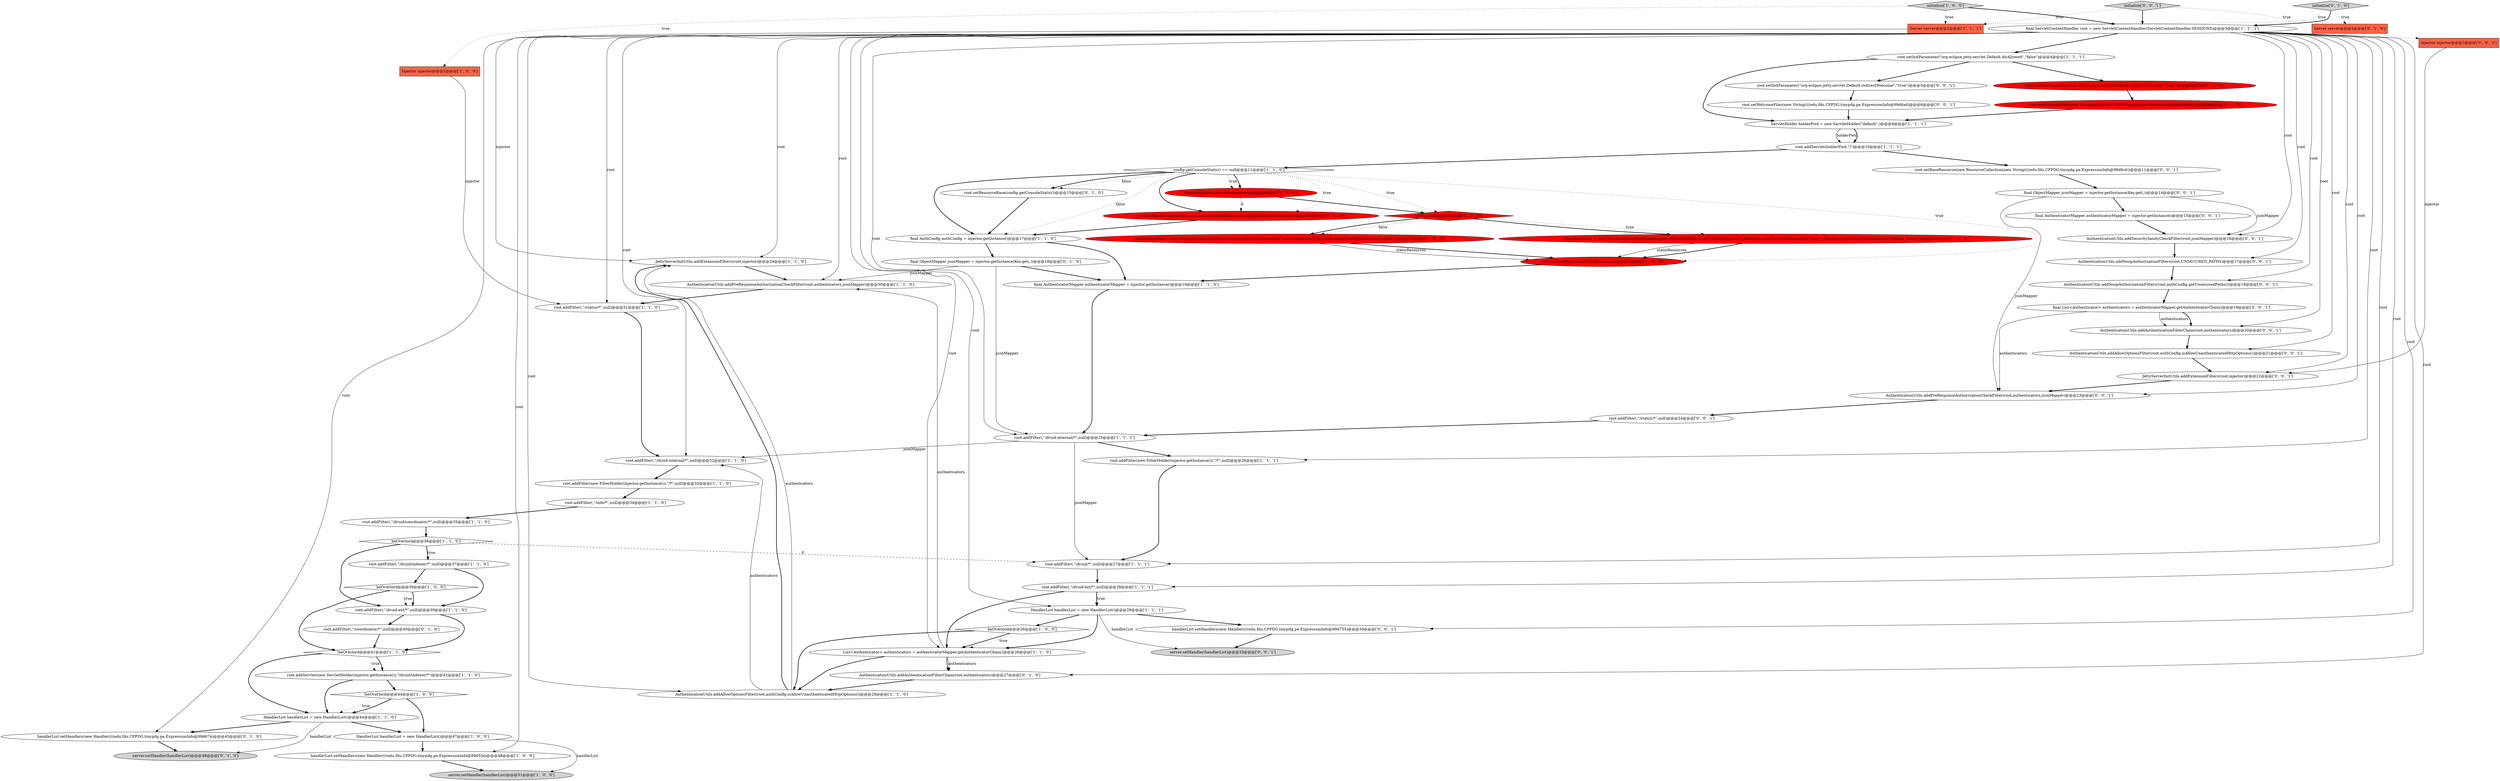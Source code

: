 digraph {
23 [style = filled, label = "server.setHandler(handlerList)@@@51@@@['1', '0', '0']", fillcolor = lightgray, shape = ellipse image = "AAA0AAABBB1BBB"];
41 [style = filled, label = "root.addFilter(,\"/coordinator/*\",null)@@@40@@@['0', '1', '0']", fillcolor = white, shape = ellipse image = "AAA0AAABBB2BBB"];
0 [style = filled, label = "root.addServlet(holderPwd,\"/\")@@@10@@@['1', '1', '1']", fillcolor = white, shape = ellipse image = "AAA0AAABBB1BBB"];
45 [style = filled, label = "Server server@@@2@@@['0', '1', '0']", fillcolor = tomato, shape = box image = "AAA0AAABBB2BBB"];
58 [style = filled, label = "final List<Authenticator> authenticators = authenticatorMapper.getAuthenticatorChain()@@@19@@@['0', '0', '1']", fillcolor = white, shape = ellipse image = "AAA0AAABBB3BBB"];
6 [style = filled, label = "JettyServerInitUtils.addExtensionFilters(root,injector)@@@29@@@['1', '1', '0']", fillcolor = white, shape = ellipse image = "AAA0AAABBB1BBB"];
19 [style = filled, label = "root.addFilter(new FilterHolder(injector.getInstance()),\"/*\",null)@@@33@@@['1', '1', '0']", fillcolor = white, shape = ellipse image = "AAA0AAABBB1BBB"];
4 [style = filled, label = "root.addFilter(,\"/druid-internal/*\",null)@@@32@@@['1', '1', '0']", fillcolor = white, shape = ellipse image = "AAA0AAABBB1BBB"];
55 [style = filled, label = "initialize['0', '0', '1']", fillcolor = lightgray, shape = diamond image = "AAA0AAABBB3BBB"];
62 [style = filled, label = "root.addFilter(,\"/status/*\",null)@@@24@@@['0', '0', '1']", fillcolor = white, shape = ellipse image = "AAA0AAABBB3BBB"];
12 [style = filled, label = "HandlerList handlerList = new HandlerList()@@@44@@@['1', '1', '0']", fillcolor = white, shape = ellipse image = "AAA0AAABBB1BBB"];
46 [style = filled, label = "initialize['0', '1', '0']", fillcolor = lightgray, shape = diamond image = "AAA0AAABBB2BBB"];
63 [style = filled, label = "AuthenticationUtils.addAuthenticationFilterChain(root,authenticators)@@@20@@@['0', '0', '1']", fillcolor = white, shape = ellipse image = "AAA0AAABBB3BBB"];
7 [style = filled, label = "ResourceCollection staticResources@@@8@@@['1', '0', '0']", fillcolor = red, shape = ellipse image = "AAA1AAABBB1BBB"];
31 [style = filled, label = "beOverlord@@@39@@@['1', '0', '0']", fillcolor = white, shape = diamond image = "AAA0AAABBB1BBB"];
52 [style = filled, label = "root.setWelcomeFiles(new String((((edu.fdu.CPPDG.tinypdg.pe.ExpressionInfo@99d6ad)@@@6@@@['0', '0', '1']", fillcolor = white, shape = ellipse image = "AAA0AAABBB3BBB"];
66 [style = filled, label = "AuthenticationUtils.addAllowOptionsFilter(root,authConfig.isAllowUnauthenticatedHttpOptions())@@@21@@@['0', '0', '1']", fillcolor = white, shape = ellipse image = "AAA0AAABBB3BBB"];
69 [style = filled, label = "server.setHandler(handlerList)@@@33@@@['0', '0', '1']", fillcolor = lightgray, shape = ellipse image = "AAA0AAABBB3BBB"];
56 [style = filled, label = "final AuthenticatorMapper authenticatorMapper = injector.getInstance()@@@15@@@['0', '0', '1']", fillcolor = white, shape = ellipse image = "AAA0AAABBB3BBB"];
3 [style = filled, label = "handlerList.setHandlers(new Handler((((edu.fdu.CPPDG.tinypdg.pe.ExpressionInfo@99d55a)@@@48@@@['1', '0', '0']", fillcolor = white, shape = ellipse image = "AAA0AAABBB1BBB"];
2 [style = filled, label = "AuthenticationUtils.addAllowOptionsFilter(root,authConfig.isAllowUnauthenticatedHttpOptions())@@@28@@@['1', '1', '0']", fillcolor = white, shape = ellipse image = "AAA0AAABBB1BBB"];
9 [style = filled, label = "root.addFilter(,\"/druid-ext/*\",null)@@@28@@@['1', '1', '1']", fillcolor = white, shape = ellipse image = "AAA0AAABBB1BBB"];
25 [style = filled, label = "root.addFilter(,\"/druid/*\",null)@@@27@@@['1', '1', '1']", fillcolor = white, shape = ellipse image = "AAA0AAABBB1BBB"];
21 [style = filled, label = "ServletHolder holderPwd = new ServletHolder(\"default\",)@@@9@@@['1', '1', '1']", fillcolor = white, shape = ellipse image = "AAA0AAABBB1BBB"];
53 [style = filled, label = "JettyServerInitUtils.addExtensionFilters(root,injector)@@@22@@@['0', '0', '1']", fillcolor = white, shape = ellipse image = "AAA0AAABBB3BBB"];
32 [style = filled, label = "final AuthConfig authConfig = injector.getInstance()@@@17@@@['1', '1', '0']", fillcolor = white, shape = ellipse image = "AAA0AAABBB1BBB"];
8 [style = filled, label = "root.addFilter(new FilterHolder(injector.getInstance()),\"/*\",null)@@@26@@@['1', '1', '1']", fillcolor = white, shape = ellipse image = "AAA0AAABBB1BBB"];
30 [style = filled, label = "root.setBaseResource(staticResources)@@@15@@@['1', '0', '0']", fillcolor = red, shape = ellipse image = "AAA1AAABBB1BBB"];
43 [style = filled, label = "final ObjectMapper jsonMapper = injector.getInstance(Key.get(,))@@@18@@@['0', '1', '0']", fillcolor = white, shape = ellipse image = "AAA0AAABBB2BBB"];
27 [style = filled, label = "HandlerList handlerList = new HandlerList()@@@47@@@['1', '0', '0']", fillcolor = white, shape = ellipse image = "AAA0AAABBB1BBB"];
59 [style = filled, label = "root.setInitParameter(\"org.eclipse.jetty.servlet.Default.redirectWelcome\",\"true\")@@@5@@@['0', '0', '1']", fillcolor = white, shape = ellipse image = "AAA0AAABBB3BBB"];
28 [style = filled, label = "root.addFilter(,\"/druid-internal/*\",null)@@@25@@@['1', '1', '1']", fillcolor = white, shape = ellipse image = "AAA0AAABBB1BBB"];
48 [style = filled, label = "AuthenticationUtils.addAuthenticationFilterChain(root,authenticators)@@@27@@@['0', '1', '0']", fillcolor = white, shape = ellipse image = "AAA0AAABBB2BBB"];
42 [style = filled, label = "handlerList.setHandlers(new Handler((((edu.fdu.CPPDG.tinypdg.pe.ExpressionInfo@99d674)@@@45@@@['0', '1', '0']", fillcolor = white, shape = ellipse image = "AAA0AAABBB2BBB"];
57 [style = filled, label = "AuthenticationUtils.addSecuritySanityCheckFilter(root,jsonMapper)@@@16@@@['0', '0', '1']", fillcolor = white, shape = ellipse image = "AAA0AAABBB3BBB"];
29 [style = filled, label = "root.addFilter(,\"/info/*\",null)@@@34@@@['1', '1', '0']", fillcolor = white, shape = ellipse image = "AAA0AAABBB1BBB"];
18 [style = filled, label = "final ServletContextHandler root = new ServletContextHandler(ServletContextHandler.SESSIONS)@@@3@@@['1', '1', '1']", fillcolor = white, shape = ellipse image = "AAA0AAABBB1BBB"];
50 [style = filled, label = "root.setBaseResource(Resource.newClassPathResource(\"org/apache/druid/console\"))@@@12@@@['0', '1', '0']", fillcolor = red, shape = ellipse image = "AAA1AAABBB2BBB"];
20 [style = filled, label = "initialize['1', '0', '0']", fillcolor = lightgray, shape = diamond image = "AAA0AAABBB1BBB"];
5 [style = filled, label = "root.addServlet(new ServletHolder(injector.getInstance()),\"/druid/indexer/*\")@@@42@@@['1', '1', '0']", fillcolor = white, shape = ellipse image = "AAA0AAABBB1BBB"];
49 [style = filled, label = "server.setHandler(handlerList)@@@48@@@['0', '1', '0']", fillcolor = lightgray, shape = ellipse image = "AAA0AAABBB2BBB"];
39 [style = filled, label = "root.addFilter(,\"/druid/indexer/*\",null)@@@37@@@['1', '1', '0']", fillcolor = white, shape = ellipse image = "AAA0AAABBB1BBB"];
1 [style = filled, label = "Injector injector@@@2@@@['1', '0', '0']", fillcolor = tomato, shape = box image = "AAA0AAABBB1BBB"];
44 [style = filled, label = "root.setWelcomeFiles(new String((((edu.fdu.CPPDG.tinypdg.pe.ExpressionInfo@99d593)@@@6@@@['0', '1', '0']", fillcolor = red, shape = ellipse image = "AAA1AAABBB2BBB"];
60 [style = filled, label = "AuthenticationUtils.addNoopAuthorizationFilters(root,authConfig.getUnsecuredPaths())@@@18@@@['0', '0', '1']", fillcolor = white, shape = ellipse image = "AAA0AAABBB3BBB"];
61 [style = filled, label = "AuthenticationUtils.addPreResponseAuthorizationCheckFilter(root,authenticators,jsonMapper)@@@23@@@['0', '0', '1']", fillcolor = white, shape = ellipse image = "AAA0AAABBB3BBB"];
40 [style = filled, label = "!beOverlord@@@41@@@['1', '1', '0']", fillcolor = white, shape = diamond image = "AAA0AAABBB1BBB"];
33 [style = filled, label = "staticResources = new ResourceCollection(Resource.newClassPathResource(\"io/druid/console\"),Resource.newClassPathResource(\"static\"),Resource.newClassPathResource(\"indexer_static\"))@@@10@@@['1', '0', '0']", fillcolor = red, shape = ellipse image = "AAA1AAABBB1BBB"];
51 [style = filled, label = "root.setInitParameter(\"org.eclipse.jetty.servlet.Default.redirectWelcome\",\"true\")@@@5@@@['0', '1', '0']", fillcolor = red, shape = ellipse image = "AAA1AAABBB2BBB"];
22 [style = filled, label = "final AuthenticatorMapper authenticatorMapper = injector.getInstance()@@@19@@@['1', '1', '0']", fillcolor = white, shape = ellipse image = "AAA0AAABBB1BBB"];
14 [style = filled, label = "root.addFilter(,\"/status/*\",null)@@@31@@@['1', '1', '0']", fillcolor = white, shape = ellipse image = "AAA0AAABBB1BBB"];
26 [style = filled, label = "root.addFilter(,\"/druid/coordinator/*\",null)@@@35@@@['1', '1', '0']", fillcolor = white, shape = ellipse image = "AAA0AAABBB1BBB"];
35 [style = filled, label = "!beOverlord@@@44@@@['1', '0', '0']", fillcolor = white, shape = diamond image = "AAA0AAABBB1BBB"];
37 [style = filled, label = "root.setInitParameter(\"org.eclipse.jetty.servlet.Default.dirAllowed\",\"false\")@@@4@@@['1', '1', '1']", fillcolor = white, shape = ellipse image = "AAA0AAABBB1BBB"];
17 [style = filled, label = "HandlerList handlerList = new HandlerList()@@@29@@@['1', '1', '1']", fillcolor = white, shape = ellipse image = "AAA0AAABBB1BBB"];
47 [style = filled, label = "root.setResourceBase(config.getConsoleStatic())@@@15@@@['0', '1', '0']", fillcolor = white, shape = ellipse image = "AAA0AAABBB2BBB"];
36 [style = filled, label = "List<Authenticator> authenticators = authenticatorMapper.getAuthenticatorChain()@@@26@@@['1', '1', '0']", fillcolor = white, shape = ellipse image = "AAA0AAABBB1BBB"];
54 [style = filled, label = "Injector injector@@@2@@@['0', '0', '1']", fillcolor = tomato, shape = box image = "AAA0AAABBB3BBB"];
24 [style = filled, label = "staticResources = new ResourceCollection(Resource.newClassPathResource(\"io/druid/console\"),Resource.newClassPathResource(\"static\"))@@@13@@@['1', '0', '0']", fillcolor = red, shape = ellipse image = "AAA1AAABBB1BBB"];
16 [style = filled, label = "root.addFilter(,\"/druid-ext/*\",null)@@@39@@@['1', '1', '0']", fillcolor = white, shape = ellipse image = "AAA0AAABBB1BBB"];
34 [style = filled, label = "config.getConsoleStatic() == null@@@11@@@['1', '1', '0']", fillcolor = white, shape = diamond image = "AAA0AAABBB1BBB"];
38 [style = filled, label = "Server server@@@2@@@['1', '1', '1']", fillcolor = tomato, shape = box image = "AAA0AAABBB1BBB"];
65 [style = filled, label = "final ObjectMapper jsonMapper = injector.getInstance(Key.get(,))@@@14@@@['0', '0', '1']", fillcolor = white, shape = ellipse image = "AAA0AAABBB3BBB"];
64 [style = filled, label = "handlerList.setHandlers(new Handler((((edu.fdu.CPPDG.tinypdg.pe.ExpressionInfo@99d755)@@@30@@@['0', '0', '1']", fillcolor = white, shape = ellipse image = "AAA0AAABBB3BBB"];
11 [style = filled, label = "beOverlord@@@36@@@['1', '1', '0']", fillcolor = white, shape = diamond image = "AAA0AAABBB1BBB"];
67 [style = filled, label = "root.setBaseResource(new ResourceCollection(new String((((edu.fdu.CPPDG.tinypdg.pe.ExpressionInfo@99d6c6))@@@11@@@['0', '0', '1']", fillcolor = white, shape = ellipse image = "AAA0AAABBB3BBB"];
68 [style = filled, label = "AuthenticationUtils.addNoopAuthorizationFilters(root,UNSECURED_PATHS)@@@17@@@['0', '0', '1']", fillcolor = white, shape = ellipse image = "AAA0AAABBB3BBB"];
10 [style = filled, label = "beOverlord@@@26@@@['1', '0', '0']", fillcolor = white, shape = diamond image = "AAA0AAABBB1BBB"];
15 [style = filled, label = "beOverlord@@@9@@@['1', '0', '0']", fillcolor = red, shape = diamond image = "AAA1AAABBB1BBB"];
13 [style = filled, label = "AuthenticationUtils.addPreResponseAuthorizationCheckFilter(root,authenticators,jsonMapper)@@@30@@@['1', '1', '0']", fillcolor = white, shape = ellipse image = "AAA0AAABBB1BBB"];
50->32 [style = bold, label=""];
32->22 [style = bold, label=""];
2->6 [style = bold, label=""];
18->25 [style = solid, label="root"];
21->0 [style = solid, label="holderPwd"];
40->5 [style = dotted, label="true"];
2->4 [style = solid, label="authenticators"];
65->56 [style = bold, label=""];
12->42 [style = bold, label=""];
15->33 [style = dotted, label="true"];
35->12 [style = dotted, label="true"];
34->50 [style = bold, label=""];
26->11 [style = bold, label=""];
18->13 [style = solid, label="root"];
24->30 [style = bold, label=""];
16->41 [style = bold, label=""];
17->36 [style = bold, label=""];
63->66 [style = bold, label=""];
34->50 [style = dotted, label="true"];
39->31 [style = bold, label=""];
18->17 [style = solid, label="root"];
36->2 [style = bold, label=""];
58->63 [style = solid, label="authenticators"];
31->40 [style = bold, label=""];
36->13 [style = solid, label="authenticators"];
34->32 [style = bold, label=""];
52->21 [style = bold, label=""];
18->42 [style = solid, label="root"];
13->14 [style = bold, label=""];
35->12 [style = bold, label=""];
2->6 [style = solid, label="authenticators"];
11->16 [style = bold, label=""];
16->40 [style = bold, label=""];
44->21 [style = bold, label=""];
21->0 [style = bold, label=""];
48->2 [style = bold, label=""];
24->30 [style = solid, label="staticResources"];
34->47 [style = bold, label=""];
4->19 [style = bold, label=""];
37->21 [style = bold, label=""];
51->44 [style = bold, label=""];
9->17 [style = bold, label=""];
34->7 [style = dotted, label="true"];
56->57 [style = bold, label=""];
15->24 [style = dotted, label="false"];
12->49 [style = solid, label="handlerList"];
18->64 [style = solid, label="root"];
11->39 [style = dotted, label="true"];
29->26 [style = bold, label=""];
20->18 [style = bold, label=""];
0->34 [style = bold, label=""];
58->63 [style = bold, label=""];
3->23 [style = bold, label=""];
18->6 [style = solid, label="root"];
18->66 [style = solid, label="root"];
40->5 [style = bold, label=""];
38->6 [style = solid, label="injector"];
43->22 [style = bold, label=""];
46->45 [style = dotted, label="true"];
33->30 [style = bold, label=""];
18->60 [style = solid, label="root"];
62->28 [style = bold, label=""];
10->2 [style = bold, label=""];
17->64 [style = bold, label=""];
18->61 [style = solid, label="root"];
18->36 [style = solid, label="root"];
15->33 [style = bold, label=""];
14->4 [style = bold, label=""];
18->63 [style = solid, label="root"];
20->38 [style = dotted, label="true"];
18->37 [style = bold, label=""];
17->10 [style = bold, label=""];
39->16 [style = bold, label=""];
43->13 [style = solid, label="jsonMapper"];
19->29 [style = bold, label=""];
55->18 [style = bold, label=""];
25->9 [style = bold, label=""];
28->4 [style = solid, label="jsonMapper"];
22->28 [style = bold, label=""];
46->18 [style = bold, label=""];
57->68 [style = bold, label=""];
60->58 [style = bold, label=""];
18->48 [style = solid, label="root"];
40->12 [style = bold, label=""];
47->32 [style = bold, label=""];
20->1 [style = dotted, label="true"];
18->53 [style = solid, label="root"];
27->23 [style = solid, label="handlerList"];
41->40 [style = bold, label=""];
6->13 [style = bold, label=""];
28->8 [style = bold, label=""];
34->15 [style = dotted, label="true"];
18->4 [style = solid, label="root"];
11->25 [style = dashed, label="0"];
7->15 [style = bold, label=""];
1->14 [style = solid, label="injector"];
46->38 [style = dotted, label="true"];
34->30 [style = dotted, label="true"];
12->27 [style = bold, label=""];
5->35 [style = bold, label=""];
18->68 [style = solid, label="root"];
61->62 [style = bold, label=""];
9->36 [style = bold, label=""];
68->60 [style = bold, label=""];
53->61 [style = bold, label=""];
35->27 [style = bold, label=""];
18->8 [style = solid, label="root"];
30->22 [style = bold, label=""];
18->14 [style = solid, label="root"];
66->53 [style = bold, label=""];
31->16 [style = bold, label=""];
37->51 [style = bold, label=""];
64->69 [style = bold, label=""];
9->17 [style = dotted, label="true"];
27->3 [style = bold, label=""];
34->32 [style = dotted, label="false"];
59->52 [style = bold, label=""];
43->28 [style = solid, label="jsonMapper"];
36->48 [style = solid, label="authenticators"];
34->7 [style = bold, label=""];
18->28 [style = solid, label="root"];
32->43 [style = bold, label=""];
28->25 [style = solid, label="jsonMapper"];
0->67 [style = bold, label=""];
31->16 [style = dotted, label="true"];
67->65 [style = bold, label=""];
65->61 [style = solid, label="jsonMapper"];
10->36 [style = bold, label=""];
18->2 [style = solid, label="root"];
34->47 [style = dotted, label="false"];
55->54 [style = dotted, label="true"];
10->36 [style = dotted, label="true"];
54->53 [style = solid, label="injector"];
18->9 [style = solid, label="root"];
5->12 [style = bold, label=""];
58->61 [style = solid, label="authenticators"];
18->57 [style = solid, label="root"];
15->24 [style = bold, label=""];
37->59 [style = bold, label=""];
36->48 [style = bold, label=""];
18->3 [style = solid, label="root"];
11->39 [style = bold, label=""];
65->57 [style = solid, label="jsonMapper"];
42->49 [style = bold, label=""];
55->38 [style = dotted, label="true"];
7->50 [style = dashed, label="0"];
17->69 [style = solid, label="handlerList"];
8->25 [style = bold, label=""];
33->30 [style = solid, label="staticResources"];
}
